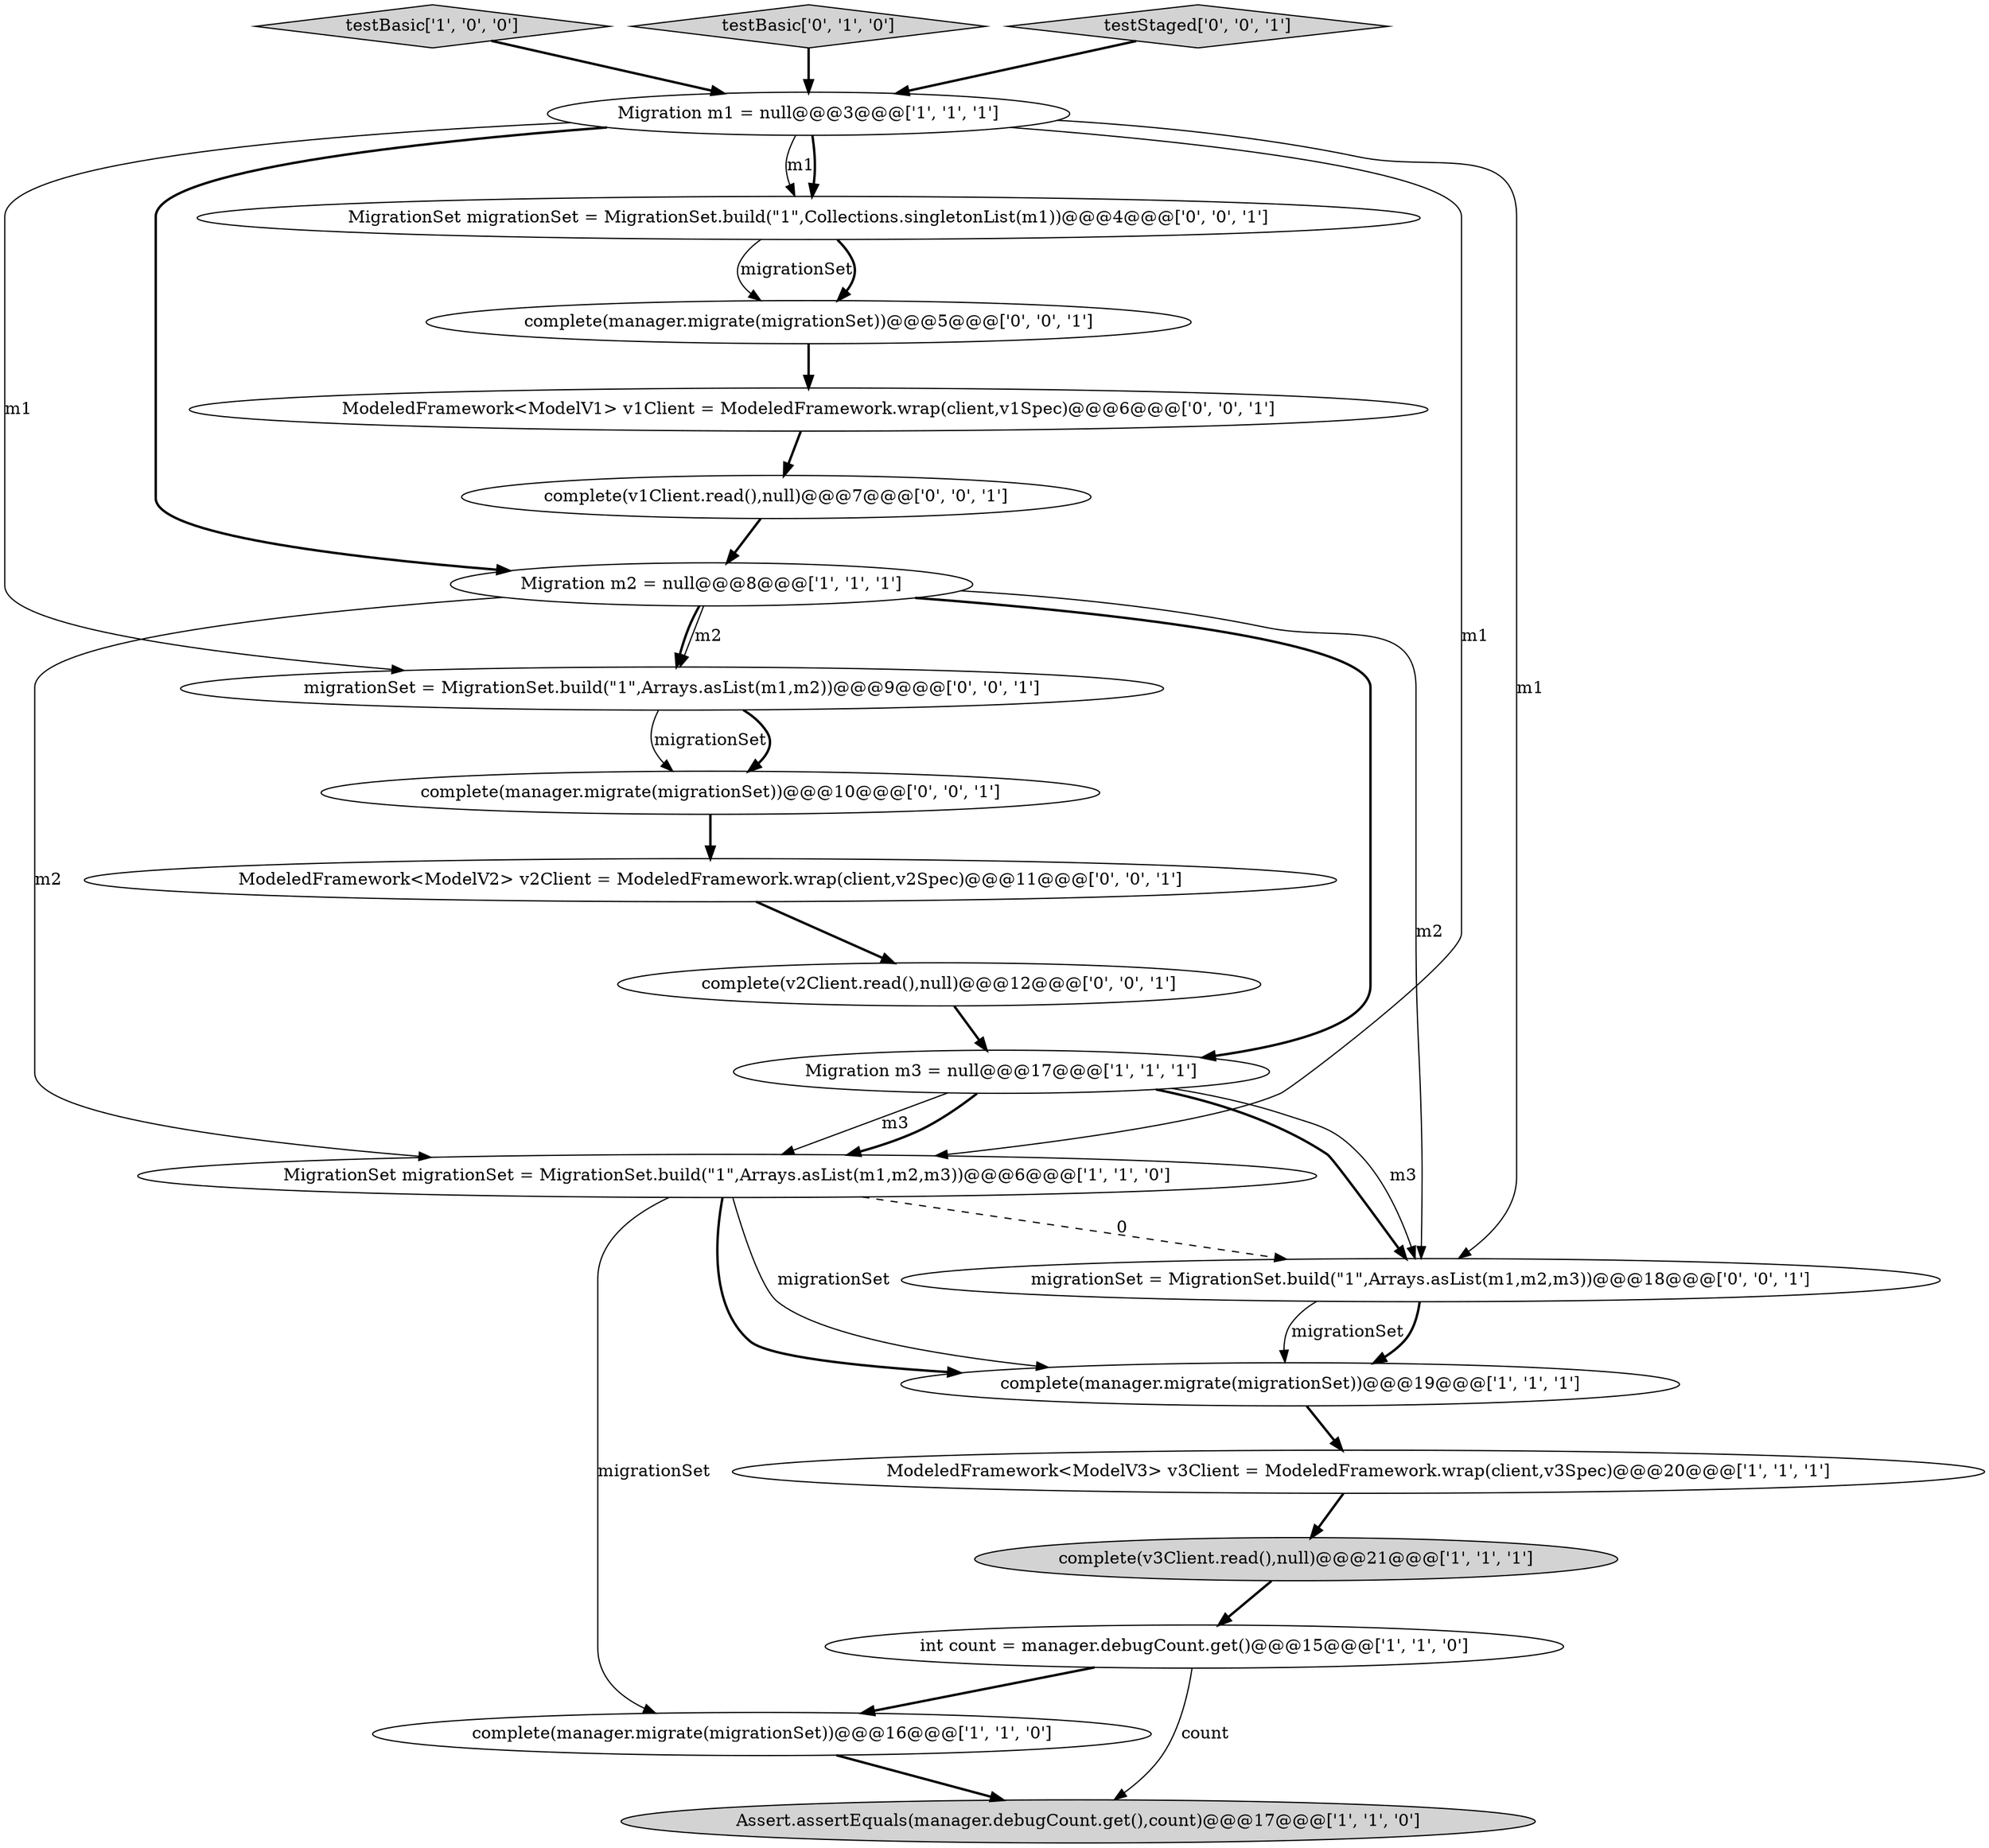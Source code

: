 digraph {
6 [style = filled, label = "testBasic['1', '0', '0']", fillcolor = lightgray, shape = diamond image = "AAA0AAABBB1BBB"];
9 [style = filled, label = "complete(manager.migrate(migrationSet))@@@19@@@['1', '1', '1']", fillcolor = white, shape = ellipse image = "AAA0AAABBB1BBB"];
10 [style = filled, label = "complete(v3Client.read(),null)@@@21@@@['1', '1', '1']", fillcolor = lightgray, shape = ellipse image = "AAA0AAABBB1BBB"];
18 [style = filled, label = "ModeledFramework<ModelV1> v1Client = ModeledFramework.wrap(client,v1Spec)@@@6@@@['0', '0', '1']", fillcolor = white, shape = ellipse image = "AAA0AAABBB3BBB"];
8 [style = filled, label = "Migration m2 = null@@@8@@@['1', '1', '1']", fillcolor = white, shape = ellipse image = "AAA0AAABBB1BBB"];
16 [style = filled, label = "ModeledFramework<ModelV2> v2Client = ModeledFramework.wrap(client,v2Spec)@@@11@@@['0', '0', '1']", fillcolor = white, shape = ellipse image = "AAA0AAABBB3BBB"];
15 [style = filled, label = "complete(v1Client.read(),null)@@@7@@@['0', '0', '1']", fillcolor = white, shape = ellipse image = "AAA0AAABBB3BBB"];
2 [style = filled, label = "int count = manager.debugCount.get()@@@15@@@['1', '1', '0']", fillcolor = white, shape = ellipse image = "AAA0AAABBB1BBB"];
0 [style = filled, label = "MigrationSet migrationSet = MigrationSet.build(\"1\",Arrays.asList(m1,m2,m3))@@@6@@@['1', '1', '0']", fillcolor = white, shape = ellipse image = "AAA0AAABBB1BBB"];
1 [style = filled, label = "Migration m1 = null@@@3@@@['1', '1', '1']", fillcolor = white, shape = ellipse image = "AAA0AAABBB1BBB"];
13 [style = filled, label = "complete(v2Client.read(),null)@@@12@@@['0', '0', '1']", fillcolor = white, shape = ellipse image = "AAA0AAABBB3BBB"];
11 [style = filled, label = "testBasic['0', '1', '0']", fillcolor = lightgray, shape = diamond image = "AAA0AAABBB2BBB"];
12 [style = filled, label = "migrationSet = MigrationSet.build(\"1\",Arrays.asList(m1,m2,m3))@@@18@@@['0', '0', '1']", fillcolor = white, shape = ellipse image = "AAA0AAABBB3BBB"];
14 [style = filled, label = "migrationSet = MigrationSet.build(\"1\",Arrays.asList(m1,m2))@@@9@@@['0', '0', '1']", fillcolor = white, shape = ellipse image = "AAA0AAABBB3BBB"];
4 [style = filled, label = "complete(manager.migrate(migrationSet))@@@16@@@['1', '1', '0']", fillcolor = white, shape = ellipse image = "AAA0AAABBB1BBB"];
17 [style = filled, label = "testStaged['0', '0', '1']", fillcolor = lightgray, shape = diamond image = "AAA0AAABBB3BBB"];
21 [style = filled, label = "complete(manager.migrate(migrationSet))@@@10@@@['0', '0', '1']", fillcolor = white, shape = ellipse image = "AAA0AAABBB3BBB"];
7 [style = filled, label = "Migration m3 = null@@@17@@@['1', '1', '1']", fillcolor = white, shape = ellipse image = "AAA0AAABBB1BBB"];
5 [style = filled, label = "Assert.assertEquals(manager.debugCount.get(),count)@@@17@@@['1', '1', '0']", fillcolor = lightgray, shape = ellipse image = "AAA0AAABBB1BBB"];
19 [style = filled, label = "MigrationSet migrationSet = MigrationSet.build(\"1\",Collections.singletonList(m1))@@@4@@@['0', '0', '1']", fillcolor = white, shape = ellipse image = "AAA0AAABBB3BBB"];
3 [style = filled, label = "ModeledFramework<ModelV3> v3Client = ModeledFramework.wrap(client,v3Spec)@@@20@@@['1', '1', '1']", fillcolor = white, shape = ellipse image = "AAA0AAABBB1BBB"];
20 [style = filled, label = "complete(manager.migrate(migrationSet))@@@5@@@['0', '0', '1']", fillcolor = white, shape = ellipse image = "AAA0AAABBB3BBB"];
19->20 [style = solid, label="migrationSet"];
1->14 [style = solid, label="m1"];
0->9 [style = bold, label=""];
16->13 [style = bold, label=""];
1->8 [style = bold, label=""];
17->1 [style = bold, label=""];
11->1 [style = bold, label=""];
7->12 [style = bold, label=""];
19->20 [style = bold, label=""];
7->0 [style = solid, label="m3"];
8->12 [style = solid, label="m2"];
18->15 [style = bold, label=""];
8->0 [style = solid, label="m2"];
8->14 [style = bold, label=""];
7->0 [style = bold, label=""];
12->9 [style = solid, label="migrationSet"];
0->12 [style = dashed, label="0"];
2->5 [style = solid, label="count"];
12->9 [style = bold, label=""];
2->4 [style = bold, label=""];
0->9 [style = solid, label="migrationSet"];
8->7 [style = bold, label=""];
20->18 [style = bold, label=""];
3->10 [style = bold, label=""];
6->1 [style = bold, label=""];
1->19 [style = solid, label="m1"];
13->7 [style = bold, label=""];
1->12 [style = solid, label="m1"];
21->16 [style = bold, label=""];
9->3 [style = bold, label=""];
7->12 [style = solid, label="m3"];
1->0 [style = solid, label="m1"];
10->2 [style = bold, label=""];
0->4 [style = solid, label="migrationSet"];
1->19 [style = bold, label=""];
14->21 [style = solid, label="migrationSet"];
4->5 [style = bold, label=""];
8->14 [style = solid, label="m2"];
15->8 [style = bold, label=""];
14->21 [style = bold, label=""];
}
